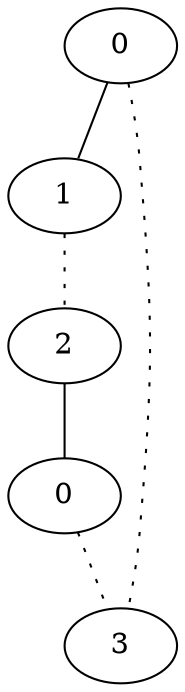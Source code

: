 graph {
a0[label=0];
a1[label=1];
a2[label=2];
a3[label=0];
a4[label=3];
a0 -- a1;
a0 -- a4 [style=dotted];
a1 -- a2 [style=dotted];
a2 -- a3;
a3 -- a4 [style=dotted];
}
